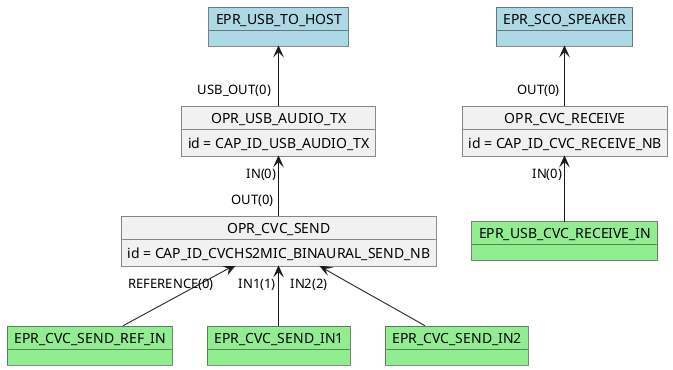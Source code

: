 @startuml

    object OPR_USB_AUDIO_TX
    OPR_USB_AUDIO_TX : id = CAP_ID_USB_AUDIO_TX
    object OPR_CVC_RECEIVE
    OPR_CVC_RECEIVE : id = CAP_ID_CVC_RECEIVE_NB
    object OPR_CVC_SEND
    OPR_CVC_SEND : id = CAP_ID_CVCHS2MIC_BINAURAL_SEND_NB
    OPR_USB_AUDIO_TX "IN(0)"<-- "OUT(0)" OPR_CVC_SEND
    object EPR_USB_CVC_RECEIVE_IN #lightgreen
    OPR_CVC_RECEIVE "IN(0)" <-- EPR_USB_CVC_RECEIVE_IN
    object EPR_CVC_SEND_REF_IN #lightgreen
    OPR_CVC_SEND "REFERENCE(0)" <-- EPR_CVC_SEND_REF_IN
    object EPR_CVC_SEND_IN1 #lightgreen
    OPR_CVC_SEND "IN1(1)" <-- EPR_CVC_SEND_IN1
    object EPR_CVC_SEND_IN2 #lightgreen
    OPR_CVC_SEND "IN2(2)" <-- EPR_CVC_SEND_IN2
    object EPR_SCO_SPEAKER #lightblue
    EPR_SCO_SPEAKER <-- "OUT(0)" OPR_CVC_RECEIVE
    object EPR_USB_TO_HOST #lightblue
    EPR_USB_TO_HOST <-- "USB_OUT(0)" OPR_USB_AUDIO_TX
@enduml
